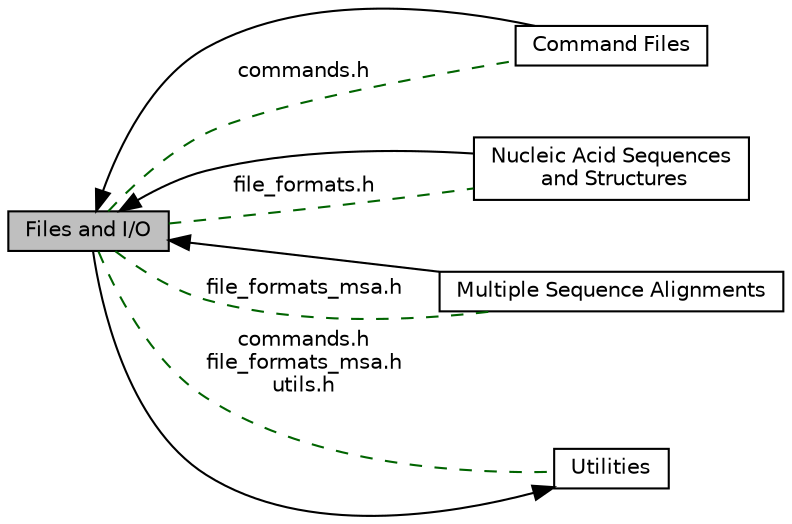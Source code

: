 digraph "Files and I/O"
{
  bgcolor="transparent";
  edge [fontname="Helvetica",fontsize="10",labelfontname="Helvetica",labelfontsize="10"];
  node [fontname="Helvetica",fontsize="10",shape=box];
  rankdir=LR;
  Node5 [label="Command Files",height=0.2,width=0.4,color="black",URL="$group__command__files.html",tooltip="Functions to parse and interpret the content of Command Files."];
  Node3 [label="Nucleic Acid Sequences\l and Structures",height=0.2,width=0.4,color="black",URL="$group__file__formats.html",tooltip="Functions to read/write different file formats for nucleic acid sequences and secondary structures."];
  Node4 [label="Multiple Sequence Alignments",height=0.2,width=0.4,color="black",URL="$group__file__formats__msa.html",tooltip="Functions to read/write multiple sequence alignments (MSA) in various file formats."];
  Node1 [label="Files and I/O",height=0.2,width=0.4,color="black", fillcolor="grey75", style="filled", fontcolor="black",tooltip="Functions to parse, write, and convert various file formats and to deal with file system related issu..."];
  Node2 [label="Utilities",height=0.2,width=0.4,color="black",URL="$group__utils.html",tooltip=" "];
  Node2->Node1 [shape=plaintext, dir="back", style="solid"];
  Node1->Node3 [shape=plaintext, dir="back", style="solid"];
  Node1->Node4 [shape=plaintext, dir="back", style="solid"];
  Node1->Node5 [shape=plaintext, dir="back", style="solid"];
  Node1->Node2 [shape=plaintext, label="commands.h\nfile_formats_msa.h\nutils.h", color="darkgreen", dir="none", style="dashed"];
  Node1->Node5 [shape=plaintext, label="commands.h", color="darkgreen", dir="none", style="dashed"];
  Node1->Node3 [shape=plaintext, label="file_formats.h", color="darkgreen", dir="none", style="dashed"];
  Node1->Node4 [shape=plaintext, label="file_formats_msa.h", color="darkgreen", dir="none", style="dashed"];
}
